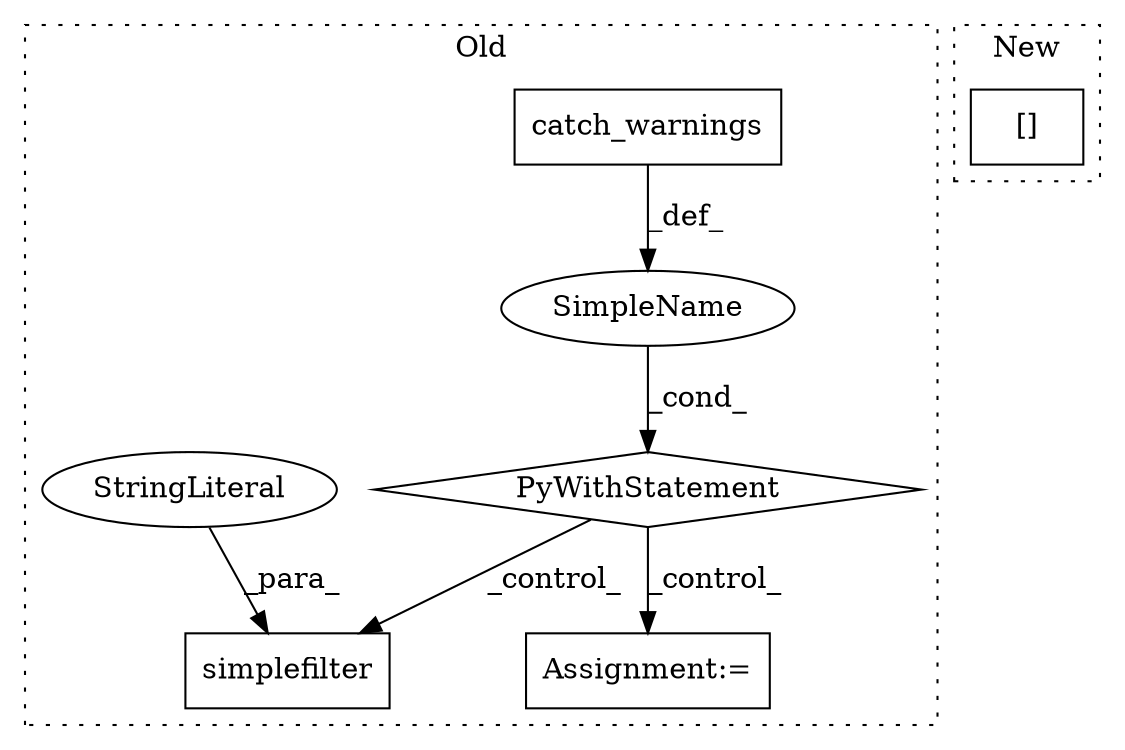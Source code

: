 digraph G {
subgraph cluster0 {
1 [label="catch_warnings" a="32" s="1198" l="16" shape="box"];
3 [label="PyWithStatement" a="104" s="1179,1214" l="10,2" shape="diamond"];
4 [label="simplefilter" a="32" s="1233,1269" l="13,1" shape="box"];
5 [label="SimpleName" a="42" s="" l="" shape="ellipse"];
6 [label="StringLiteral" a="45" s="1246" l="8" shape="ellipse"];
7 [label="Assignment:=" a="7" s="1281" l="1" shape="box"];
label = "Old";
style="dotted";
}
subgraph cluster1 {
2 [label="[]" a="2" s="1358,1376" l="7,1" shape="box"];
label = "New";
style="dotted";
}
1 -> 5 [label="_def_"];
3 -> 4 [label="_control_"];
3 -> 7 [label="_control_"];
5 -> 3 [label="_cond_"];
6 -> 4 [label="_para_"];
}